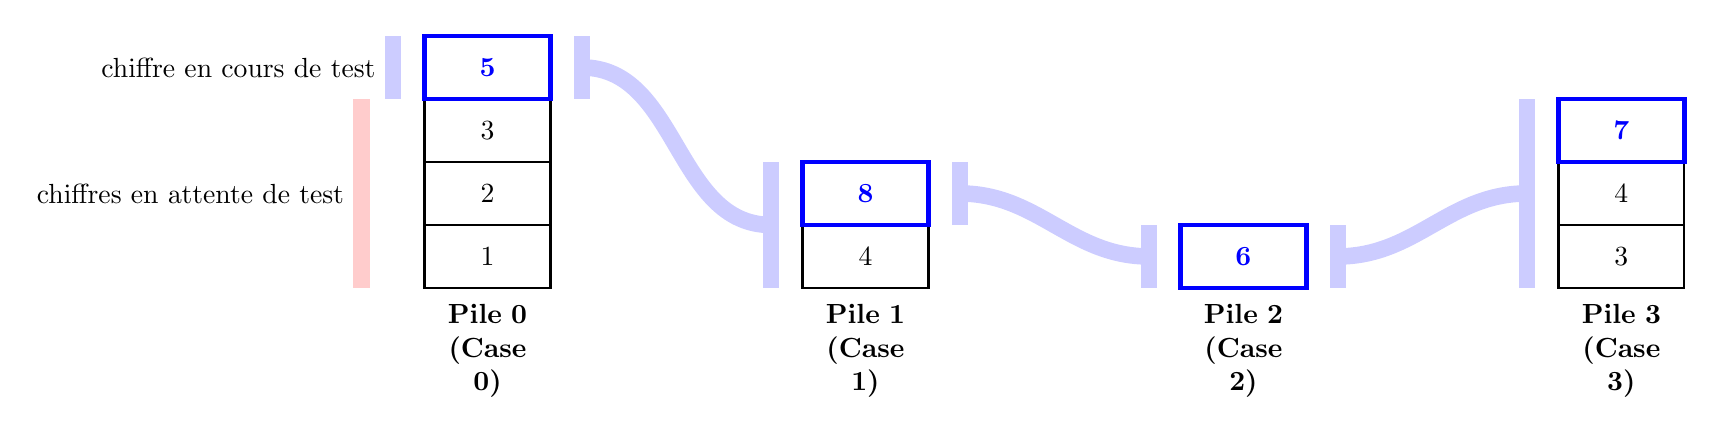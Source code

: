 \begin{tikzpicture}[scale=0.8]


\draw[thick] (-1,0) rectangle ++(2,1);
\node at (0,0.5) {$1$};

\draw[thick] (-1,1) rectangle ++(2,1);
\node at (0,1.5) {$2$};

\draw[thick] (-1,2) rectangle ++(2,1);
\node at (0,2.5) {$3$};

\draw[ultra thick, blue] (-1,3) rectangle ++(2,1);
\node[blue] at (0,3.5) {\bf 5};

\node[text width = 8ex, align=center] at (0,-1) {\bf Pile 0 (Case 0)};

\draw [blue!20,line width=6] (1.5,3) -- ++(0,1);
\draw [blue!20,line width=6] (1.5,3.5) to[out=0, in=180] ++(3,-2.5) node[midway, below=2ex, black,scale=0.7] {};
\draw [blue!20,line width=6] (4.5,0) -- ++(0,2);

\draw [blue!20,line width=6] (-1.5,3) -- ++(0,1) node[midway,left,black]{chiffre en cours de test};
\draw [red!20,line width=6] (-2,0) -- ++(0,3) node[midway,left,black]{chiffres en attente de test};
\begin{scope}[xshift=6cm]

\draw[thick] (-1,0) rectangle ++(2,1);
\node at (0,0.5) {$4$};

\draw[ultra thick, blue] (-1,1) rectangle ++(2,1);
\node[blue] at (0,1.5) {\bf 8};

\node[text width = 8ex, align=center] at (0,-1) {\bf Pile 1 (Case 1)};

\draw [blue!20,line width=6] (1.5,1) -- ++(0,1);
\draw [blue!20,line width=6] (1.5,1.5) to[out=0, in=180] ++(3,-1) node[midway, below=2ex, black,scale=0.7] {};
\draw [blue!20,line width=6] (4.5,0) -- ++(0,1);

\end{scope}



\begin{scope}[xshift=12cm]
\draw[ultra thick, blue] (-1,0) rectangle ++(2,1);
\node[blue] at (0,0.5) {\bf 6};

\node[text width = 8ex, align=center] at (0,-1) {\bf Pile 2 (Case 2)};

\draw [blue!20,line width=6] (1.5,0) -- ++(0,1);
\draw [blue!20,line width=6] (1.5,0.5) to[out=0, in=180] ++(3,1) node[midway, below=2ex, black,scale=0.7] {};
\draw [blue!20,line width=6] (4.5,0) -- ++(0,3);

\end{scope}

\begin{scope}[xshift=18cm]

\draw[thick] (-1,0) rectangle ++(2,1);
\node at (0,0.5) {$3$};

\draw[thick] (-1,1) rectangle ++(2,1);
\node at (0,1.5) {$4$};

\draw[ultra thick, blue] (-1,2) rectangle ++(2,1);
\node[blue] at (0,2.5) {\bf 7};

\node[text width = 8ex, align=center] at (0,-1) {\bf Pile 3 (Case 3)};
\end{scope}

\end{tikzpicture}
